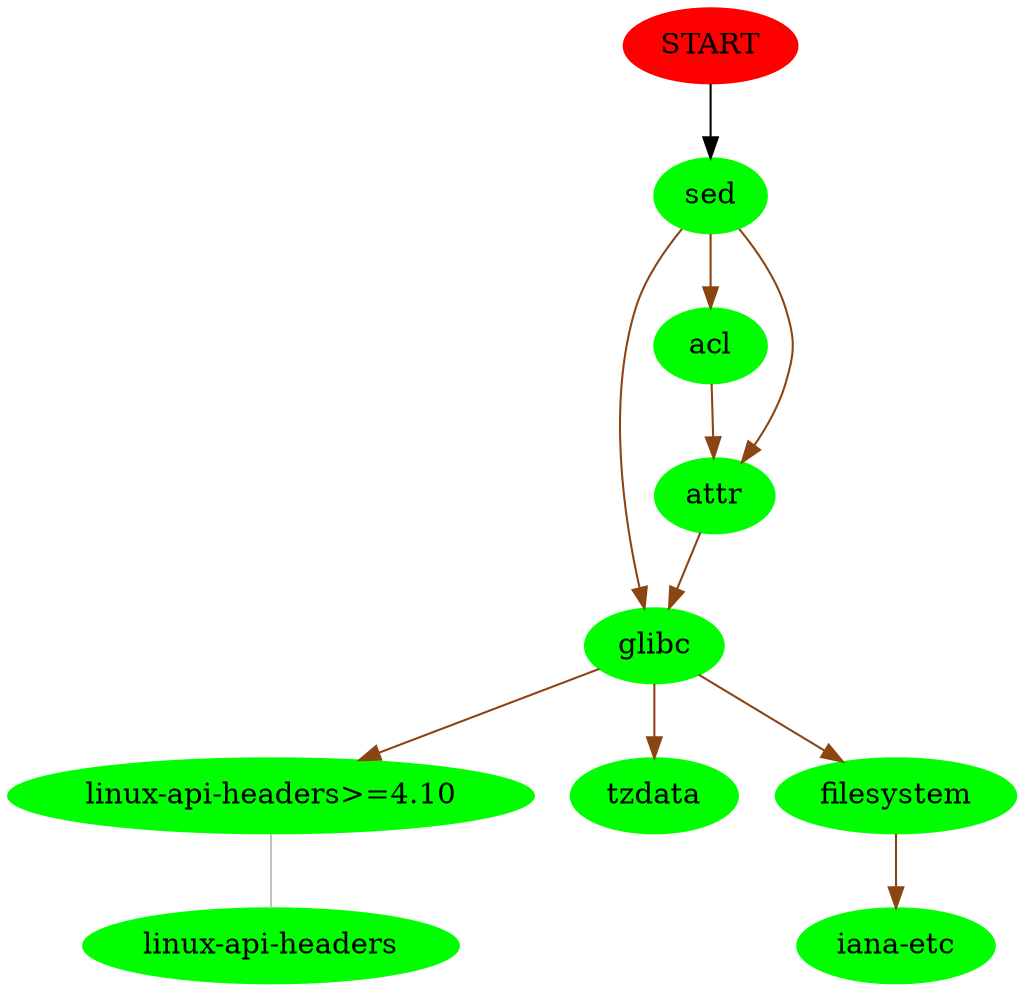 digraph G { START [color=red, style=filled];
node [style=filled, color=green];
 "START" -> "sed";
"sed" -> "glibc" [color=chocolate4];
"glibc" -> "linux-api-headers>=4.10" [color=chocolate4];
"linux-api-headers>=4.10" -> "linux-api-headers" [arrowhead=none, color=grey];
"glibc" -> "tzdata" [color=chocolate4];
"glibc" -> "filesystem" [color=chocolate4];
"filesystem" -> "iana-etc" [color=chocolate4];
"sed" -> "acl" [color=chocolate4];
"acl" -> "attr" [color=chocolate4];
"attr" -> "glibc" [color=chocolate4];
"sed" -> "attr" [color=chocolate4];
}
